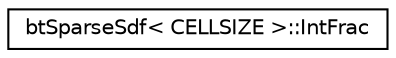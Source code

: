 digraph G
{
  edge [fontname="Helvetica",fontsize="10",labelfontname="Helvetica",labelfontsize="10"];
  node [fontname="Helvetica",fontsize="10",shape=record];
  rankdir=LR;
  Node1 [label="btSparseSdf\< CELLSIZE \>::IntFrac",height=0.2,width=0.4,color="black", fillcolor="white", style="filled",URL="$db/d70/structbtSparseSdf_1_1IntFrac.html"];
}
